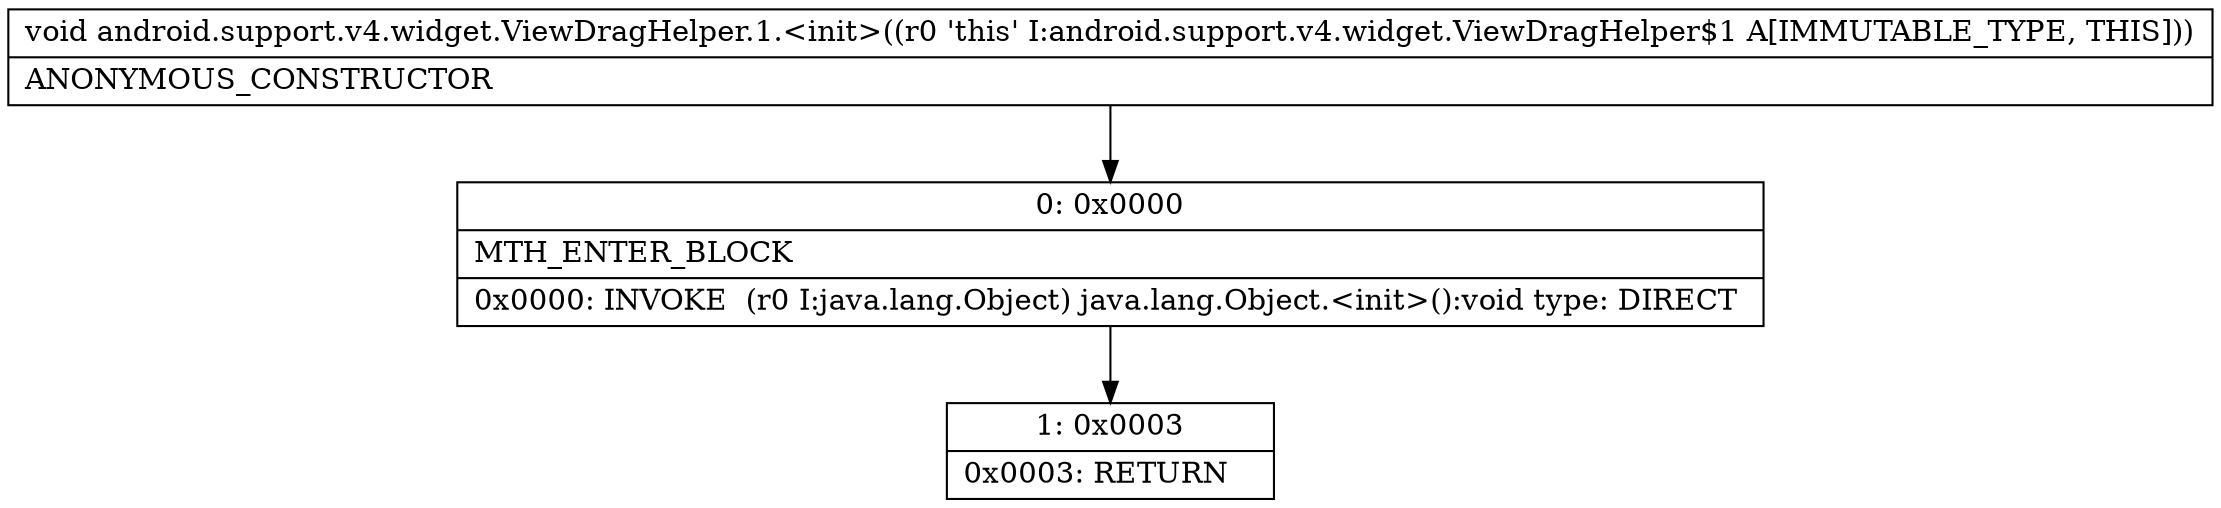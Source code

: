 digraph "CFG forandroid.support.v4.widget.ViewDragHelper.1.\<init\>()V" {
Node_0 [shape=record,label="{0\:\ 0x0000|MTH_ENTER_BLOCK\l|0x0000: INVOKE  (r0 I:java.lang.Object) java.lang.Object.\<init\>():void type: DIRECT \l}"];
Node_1 [shape=record,label="{1\:\ 0x0003|0x0003: RETURN   \l}"];
MethodNode[shape=record,label="{void android.support.v4.widget.ViewDragHelper.1.\<init\>((r0 'this' I:android.support.v4.widget.ViewDragHelper$1 A[IMMUTABLE_TYPE, THIS]))  | ANONYMOUS_CONSTRUCTOR\l}"];
MethodNode -> Node_0;
Node_0 -> Node_1;
}

